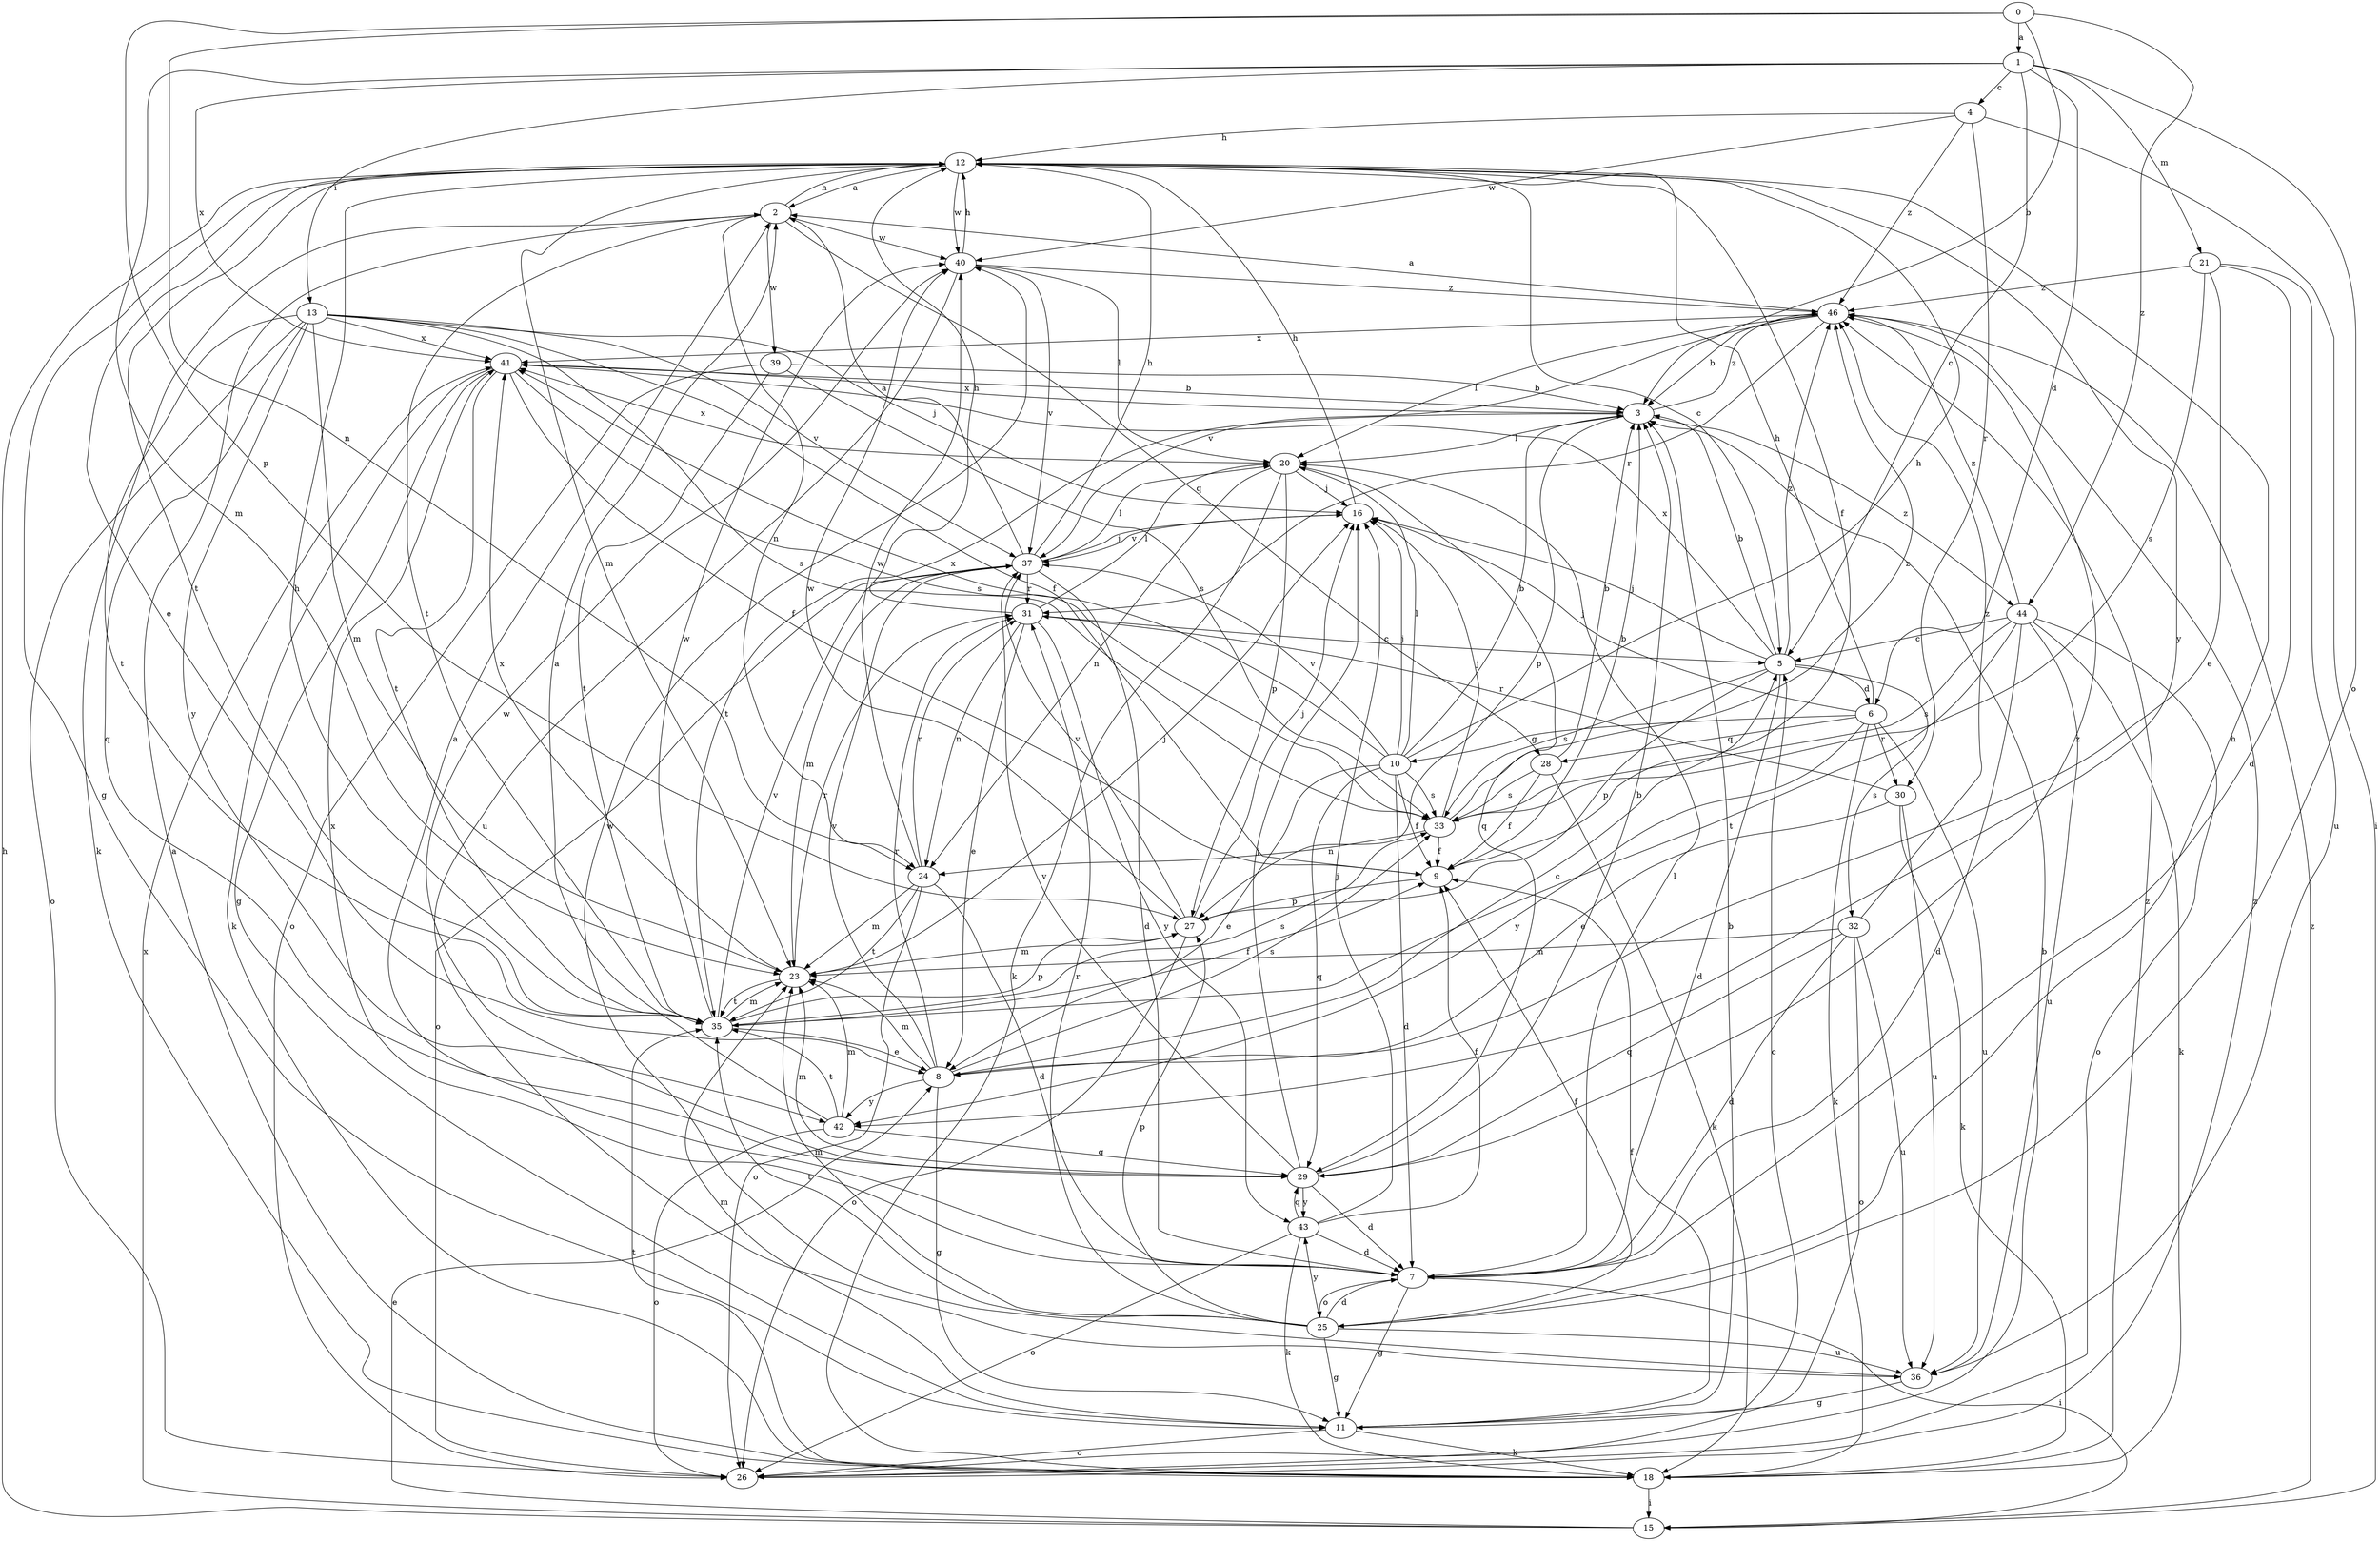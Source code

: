 strict digraph  {
0;
1;
2;
3;
4;
5;
6;
7;
8;
9;
10;
11;
12;
13;
15;
16;
18;
20;
21;
23;
24;
25;
26;
27;
28;
29;
30;
31;
32;
33;
35;
36;
37;
39;
40;
41;
42;
43;
44;
46;
0 -> 1  [label=a];
0 -> 3  [label=b];
0 -> 24  [label=n];
0 -> 27  [label=p];
0 -> 44  [label=z];
1 -> 4  [label=c];
1 -> 5  [label=c];
1 -> 6  [label=d];
1 -> 13  [label=i];
1 -> 21  [label=m];
1 -> 23  [label=m];
1 -> 25  [label=o];
1 -> 41  [label=x];
2 -> 12  [label=h];
2 -> 18  [label=k];
2 -> 24  [label=n];
2 -> 28  [label=q];
2 -> 35  [label=t];
2 -> 39  [label=w];
2 -> 40  [label=w];
3 -> 20  [label=l];
3 -> 27  [label=p];
3 -> 35  [label=t];
3 -> 41  [label=x];
3 -> 44  [label=z];
3 -> 46  [label=z];
4 -> 12  [label=h];
4 -> 15  [label=i];
4 -> 30  [label=r];
4 -> 40  [label=w];
4 -> 46  [label=z];
5 -> 3  [label=b];
5 -> 6  [label=d];
5 -> 7  [label=d];
5 -> 16  [label=j];
5 -> 27  [label=p];
5 -> 32  [label=s];
5 -> 33  [label=s];
5 -> 41  [label=x];
5 -> 46  [label=z];
6 -> 10  [label=g];
6 -> 12  [label=h];
6 -> 16  [label=j];
6 -> 18  [label=k];
6 -> 28  [label=q];
6 -> 30  [label=r];
6 -> 36  [label=u];
6 -> 42  [label=y];
7 -> 2  [label=a];
7 -> 11  [label=g];
7 -> 15  [label=i];
7 -> 20  [label=l];
7 -> 25  [label=o];
7 -> 41  [label=x];
8 -> 5  [label=c];
8 -> 11  [label=g];
8 -> 23  [label=m];
8 -> 31  [label=r];
8 -> 33  [label=s];
8 -> 37  [label=v];
8 -> 42  [label=y];
9 -> 3  [label=b];
9 -> 27  [label=p];
10 -> 3  [label=b];
10 -> 7  [label=d];
10 -> 8  [label=e];
10 -> 9  [label=f];
10 -> 12  [label=h];
10 -> 16  [label=j];
10 -> 20  [label=l];
10 -> 29  [label=q];
10 -> 33  [label=s];
10 -> 37  [label=v];
10 -> 41  [label=x];
11 -> 3  [label=b];
11 -> 5  [label=c];
11 -> 9  [label=f];
11 -> 18  [label=k];
11 -> 23  [label=m];
11 -> 26  [label=o];
12 -> 2  [label=a];
12 -> 5  [label=c];
12 -> 8  [label=e];
12 -> 9  [label=f];
12 -> 11  [label=g];
12 -> 23  [label=m];
12 -> 35  [label=t];
12 -> 40  [label=w];
12 -> 42  [label=y];
13 -> 9  [label=f];
13 -> 16  [label=j];
13 -> 23  [label=m];
13 -> 26  [label=o];
13 -> 29  [label=q];
13 -> 33  [label=s];
13 -> 35  [label=t];
13 -> 37  [label=v];
13 -> 41  [label=x];
13 -> 42  [label=y];
15 -> 8  [label=e];
15 -> 12  [label=h];
15 -> 41  [label=x];
15 -> 46  [label=z];
16 -> 12  [label=h];
16 -> 37  [label=v];
18 -> 2  [label=a];
18 -> 15  [label=i];
18 -> 35  [label=t];
18 -> 46  [label=z];
20 -> 16  [label=j];
20 -> 18  [label=k];
20 -> 24  [label=n];
20 -> 27  [label=p];
20 -> 29  [label=q];
20 -> 41  [label=x];
21 -> 7  [label=d];
21 -> 8  [label=e];
21 -> 33  [label=s];
21 -> 36  [label=u];
21 -> 46  [label=z];
23 -> 16  [label=j];
23 -> 31  [label=r];
23 -> 35  [label=t];
23 -> 41  [label=x];
24 -> 7  [label=d];
24 -> 23  [label=m];
24 -> 26  [label=o];
24 -> 31  [label=r];
24 -> 35  [label=t];
24 -> 40  [label=w];
25 -> 7  [label=d];
25 -> 9  [label=f];
25 -> 11  [label=g];
25 -> 12  [label=h];
25 -> 23  [label=m];
25 -> 27  [label=p];
25 -> 31  [label=r];
25 -> 35  [label=t];
25 -> 36  [label=u];
25 -> 43  [label=y];
26 -> 3  [label=b];
26 -> 46  [label=z];
27 -> 16  [label=j];
27 -> 23  [label=m];
27 -> 26  [label=o];
27 -> 37  [label=v];
27 -> 40  [label=w];
28 -> 3  [label=b];
28 -> 9  [label=f];
28 -> 18  [label=k];
28 -> 33  [label=s];
29 -> 3  [label=b];
29 -> 7  [label=d];
29 -> 16  [label=j];
29 -> 23  [label=m];
29 -> 37  [label=v];
29 -> 40  [label=w];
29 -> 43  [label=y];
29 -> 46  [label=z];
30 -> 8  [label=e];
30 -> 18  [label=k];
30 -> 31  [label=r];
30 -> 36  [label=u];
31 -> 5  [label=c];
31 -> 8  [label=e];
31 -> 12  [label=h];
31 -> 20  [label=l];
31 -> 24  [label=n];
31 -> 43  [label=y];
32 -> 7  [label=d];
32 -> 23  [label=m];
32 -> 26  [label=o];
32 -> 29  [label=q];
32 -> 36  [label=u];
32 -> 46  [label=z];
33 -> 9  [label=f];
33 -> 16  [label=j];
33 -> 24  [label=n];
33 -> 46  [label=z];
35 -> 8  [label=e];
35 -> 9  [label=f];
35 -> 12  [label=h];
35 -> 23  [label=m];
35 -> 27  [label=p];
35 -> 33  [label=s];
35 -> 37  [label=v];
35 -> 40  [label=w];
36 -> 11  [label=g];
36 -> 40  [label=w];
37 -> 2  [label=a];
37 -> 7  [label=d];
37 -> 12  [label=h];
37 -> 16  [label=j];
37 -> 20  [label=l];
37 -> 23  [label=m];
37 -> 26  [label=o];
37 -> 31  [label=r];
39 -> 3  [label=b];
39 -> 26  [label=o];
39 -> 33  [label=s];
39 -> 35  [label=t];
40 -> 12  [label=h];
40 -> 20  [label=l];
40 -> 36  [label=u];
40 -> 37  [label=v];
40 -> 46  [label=z];
41 -> 3  [label=b];
41 -> 9  [label=f];
41 -> 11  [label=g];
41 -> 18  [label=k];
41 -> 33  [label=s];
41 -> 35  [label=t];
42 -> 2  [label=a];
42 -> 23  [label=m];
42 -> 26  [label=o];
42 -> 29  [label=q];
42 -> 35  [label=t];
43 -> 7  [label=d];
43 -> 9  [label=f];
43 -> 16  [label=j];
43 -> 18  [label=k];
43 -> 26  [label=o];
43 -> 29  [label=q];
44 -> 5  [label=c];
44 -> 7  [label=d];
44 -> 18  [label=k];
44 -> 26  [label=o];
44 -> 33  [label=s];
44 -> 35  [label=t];
44 -> 36  [label=u];
44 -> 46  [label=z];
46 -> 2  [label=a];
46 -> 3  [label=b];
46 -> 20  [label=l];
46 -> 31  [label=r];
46 -> 37  [label=v];
46 -> 41  [label=x];
}

